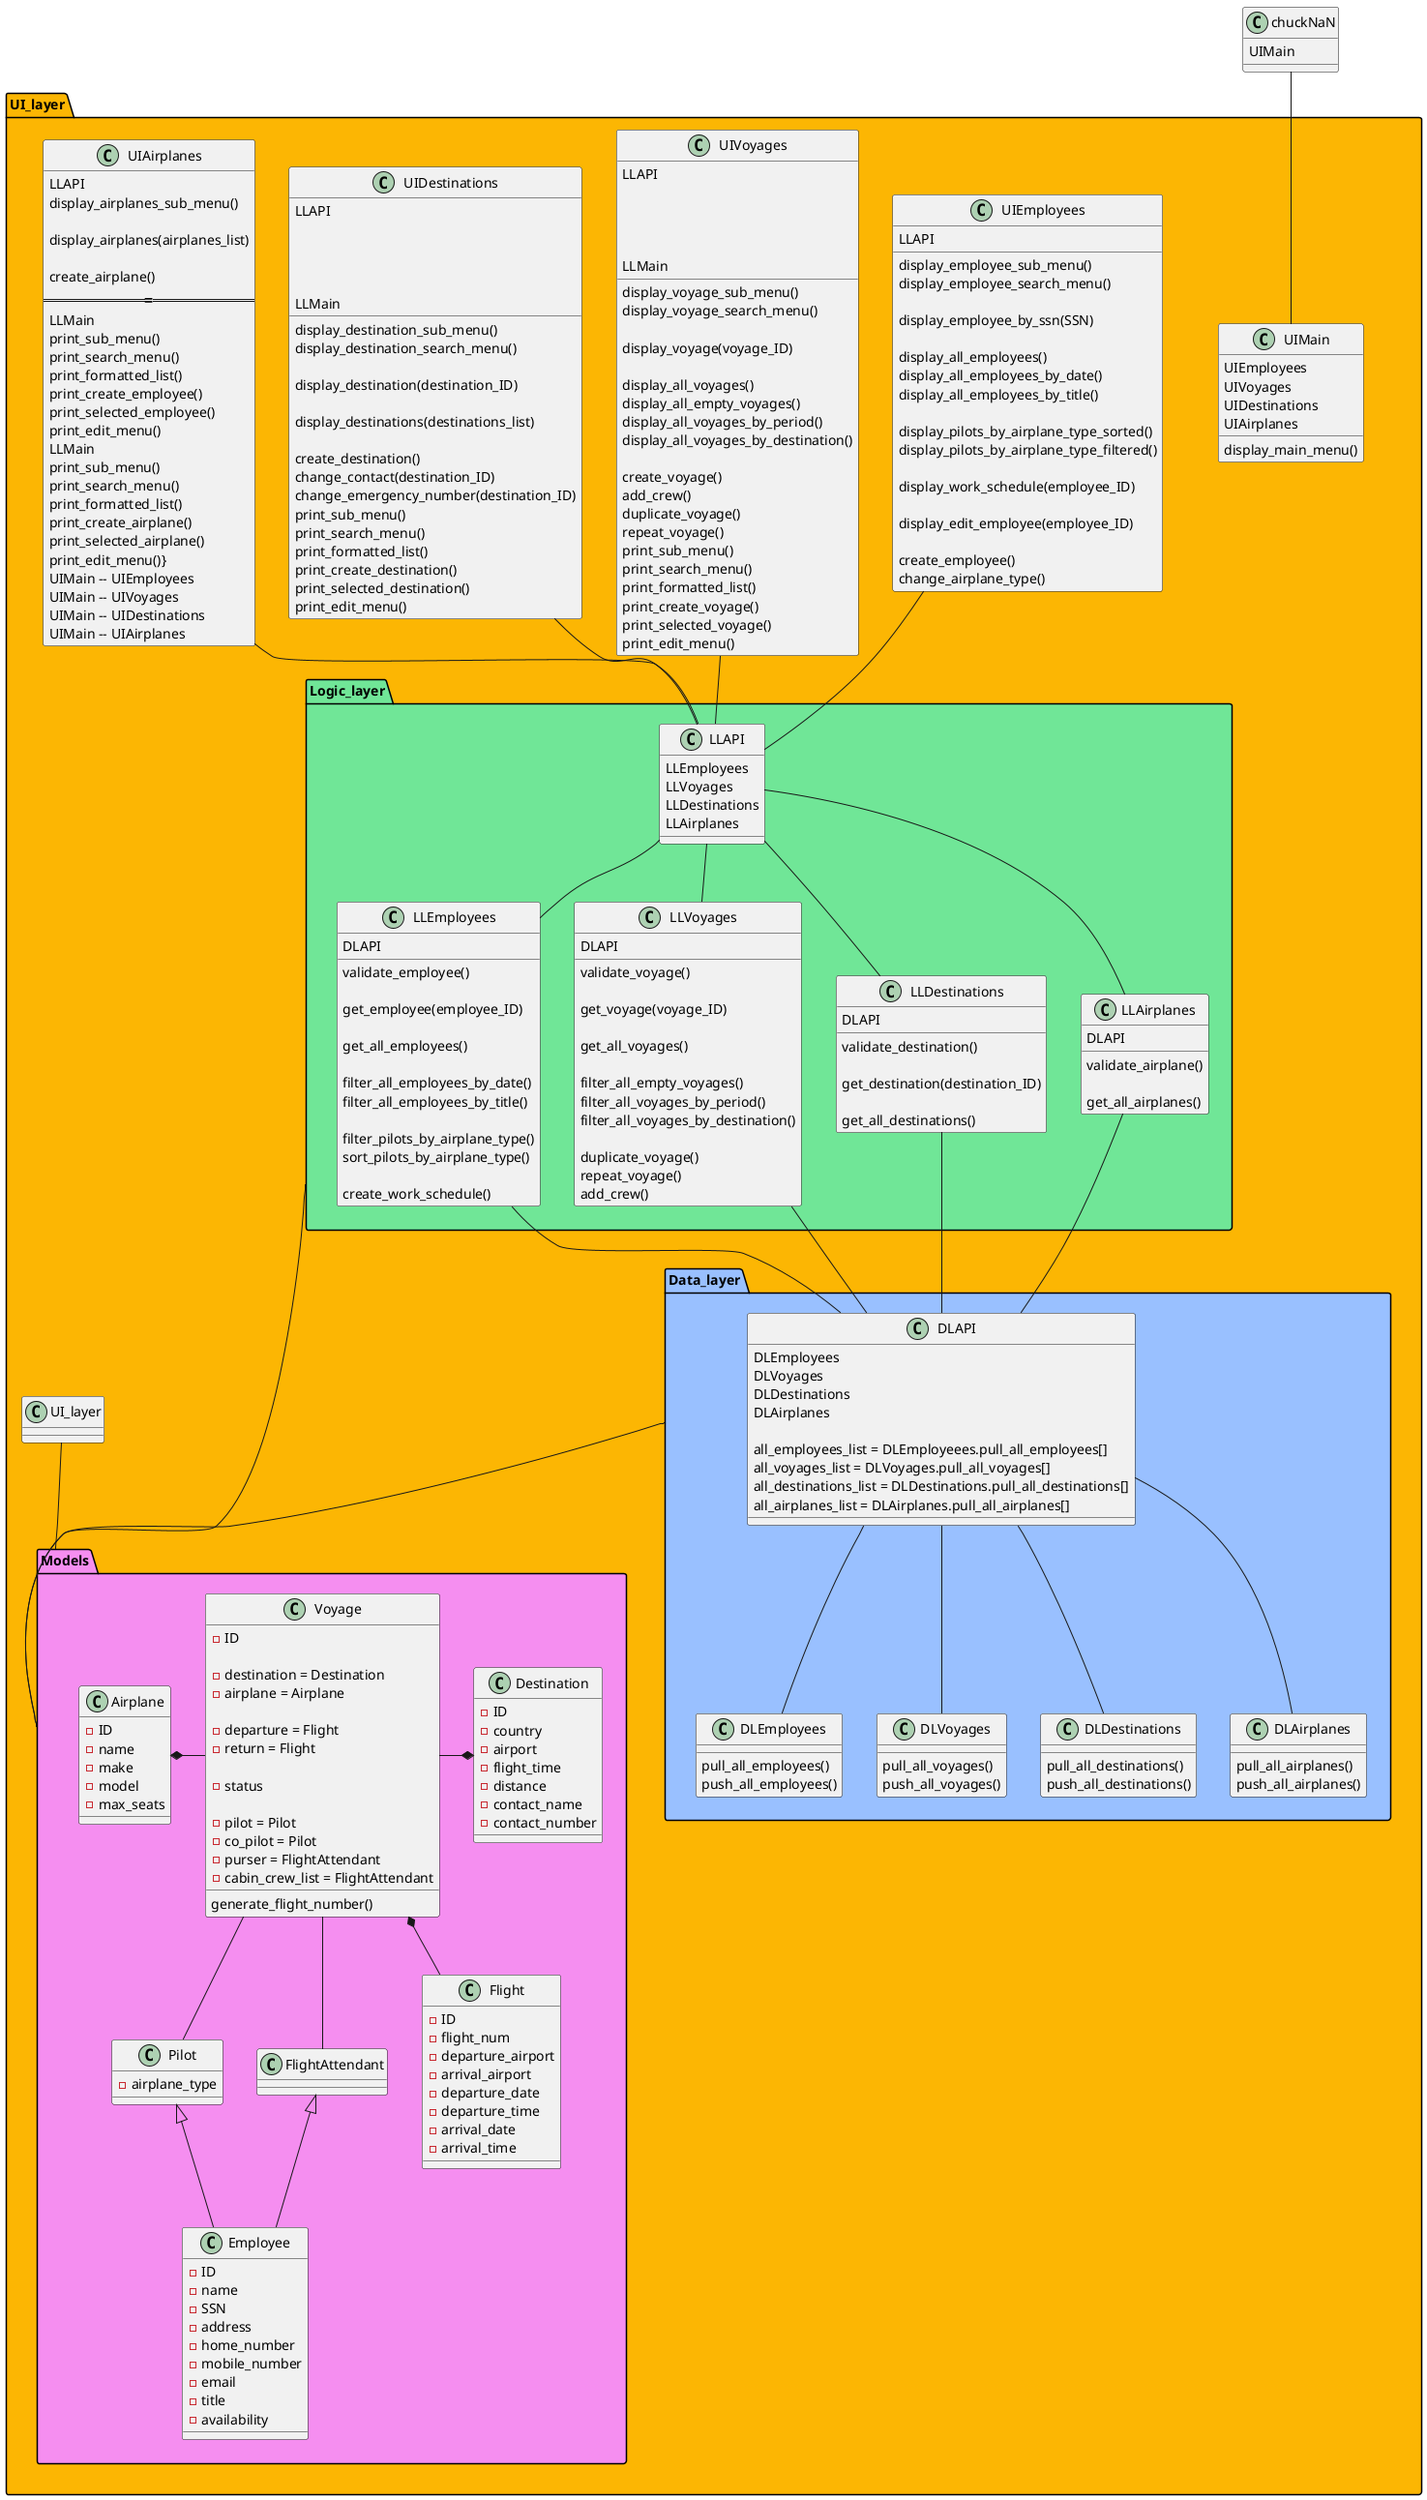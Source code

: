 @startuml NaNAirlines

class chuckNaN{
  UIMain

}

package UI_layer #fcb603 {
 
  chuckNaN -down- UIMain
  class UIMain{
    UIEmployees
    UIVoyages
    UIDestinations
    UIAirplanes
    display_main_menu()
  }

  class UIEmployees{
    LLAPI
    display_employee_sub_menu()
    display_employee_search_menu()
    
    display_employee_by_ssn(SSN)
    
    display_all_employees()
    display_all_employees_by_date()
    display_all_employees_by_title()
    
    display_pilots_by_airplane_type_sorted()
    display_pilots_by_airplane_type_filtered()
    
    display_work_schedule(employee_ID)

    display_edit_employee(employee_ID)
    
    create_employee()
    change_airplane_type()  
  }
  class UIVoyages{
    LLAPI
    display_voyage_sub_menu()
    display_voyage_search_menu()

    display_voyage(voyage_ID)

    display_all_voyages()
    display_all_empty_voyages()
    display_all_voyages_by_period()
    display_all_voyages_by_destination()
    
    create_voyage()
    add_crew()
    duplicate_voyage()
    repeat_voyage()
    
  }
  class UIDestinations{
    LLAPI
    display_destination_sub_menu()
    display_destination_search_menu()

    display_destination(destination_ID)
    
    display_destinations(destinations_list)
    
    create_destination()
    change_contact(destination_ID)
    change_emergency_number(destination_ID)
    
  }
  class UIAirplanes{
    LLAPI
    display_airplanes_sub_menu()

    display_airplanes(airplanes_list)
    
    create_airplane()
=======
    LLMain
    print_sub_menu()
    print_search_menu()
    print_formatted_list()
    print_create_employee()
    print_selected_employee()
    print_edit_menu()
  }
  class UIVoyages{
    LLMain
    print_sub_menu()
    print_search_menu()
    print_formatted_list()
    print_create_voyage()
    print_selected_voyage()
    print_edit_menu()
  }
  class UIDestinations{
    LLMain
    print_sub_menu()
    print_search_menu()
    print_formatted_list()
    print_create_destination()
    print_selected_destination()
    print_edit_menu()
  }
  class UIAirplanes{
    LLMain
    print_sub_menu()
    print_search_menu()
    print_formatted_list()
    print_create_airplane()
    print_selected_airplane()
    print_edit_menu()}
  UIMain -- UIEmployees
  UIMain -- UIVoyages
  UIMain -- UIDestinations
  UIMain -- UIAirplanes
}

package Logic_layer #70e697 {

  class LLAPI{
    LLEmployees
    LLVoyages
    LLDestinations
    LLAirplanes


  }

  class LLEmployees{
    DLAPI
    validate_employee()
    
    get_employee(employee_ID)
    
    get_all_employees()
    
    filter_all_employees_by_date()
    filter_all_employees_by_title()
    
    filter_pilots_by_airplane_type()
    sort_pilots_by_airplane_type()

    create_work_schedule()
  }
  class LLVoyages{
    DLAPI
    validate_voyage()

    get_voyage(voyage_ID)

    get_all_voyages()
    
    filter_all_empty_voyages()
    filter_all_voyages_by_period()
    filter_all_voyages_by_destination()

    duplicate_voyage()
    repeat_voyage()
    add_crew()

  }
  class LLDestinations{
    DLAPI
    validate_destination()

    get_destination(destination_ID)
    
    get_all_destinations()

  }
  class LLAirplanes{
    DLAPI
    validate_airplane()

    get_all_airplanes()
  }

  LLAPI -- LLEmployees
  LLAPI -- LLVoyages
  LLAPI -- LLDestinations
  LLAPI -- LLAirplanes
  

}

package Data_layer #99c0ff{

  class DLAPI{
    DLEmployees
    DLVoyages
    DLDestinations
    DLAirplanes

    all_employees_list = DLEmployeees.pull_all_employees[]
    all_voyages_list = DLVoyages.pull_all_voyages[]
    all_destinations_list = DLDestinations.pull_all_destinations[]
    all_airplanes_list = DLAirplanes.pull_all_airplanes[]
  }

  class DLEmployees{
    pull_all_employees()
    push_all_employees()
  }
  class DLVoyages{
    pull_all_voyages()
    push_all_voyages()
    
  }
  class DLDestinations{
    pull_all_destinations()
    push_all_destinations()
    
  }
  class DLAirplanes{
    pull_all_airplanes()
    push_all_airplanes()
  }

  DLAPI -- DLEmployees
  DLAPI -- DLVoyages
  DLAPI -- DLDestinations
  DLAPI -- DLAirplanes
  
}

UIEmployees -down- LLAPI
UIVoyages -down- LLAPI
UIAirplanes -down- LLAPI
UIDestinations -down- LLAPI

LLEmployees -down- DLAPI
LLVoyages -down- DLAPI
LLDestinations -down- DLAPI
LLAirplanes -down- DLAPI






package Models #f58ef0{


class Employee {
  -ID
  -name
  -SSN
  -address
  -home_number
  -mobile_number
  -email
  -title
  -availability

}

class FlightAttendant{
}

class Pilot{
  -airplane_type
}

class Destination{
  -ID
  -country
  -airport
  -flight_time
  -distance
  -contact_name
  -contact_number

}

class Voyage{
  -ID

  -destination = Destination
  -airplane = Airplane
  
  -departure = Flight
  -return = Flight

  -status

  -pilot = Pilot
  -co_pilot = Pilot
  -purser = FlightAttendant
  -cabin_crew_list = FlightAttendant
  generate_flight_number()
}

class Flight{
  -ID
  -flight_num
  -departure_airport
  -arrival_airport
  -departure_date
  -departure_time
  -arrival_date
  -arrival_time
}

class Airplane{
  -ID
  -name
  -make
  -model
  -max_seats
  
}

Employee -up-|> FlightAttendant
Employee -up-|> Pilot
FlightAttendant -up- Voyage
Pilot -up- Voyage
Destination *-left- Voyage
Voyage *-down- Flight
Airplane *-right- Voyage

}


UI_layer -- Models
Logic_layer -- Models
Data_layer -- Models


@enduml